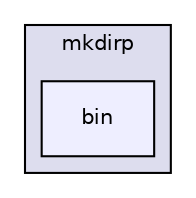 digraph "gulp-src/node_modules/gulp/node_modules/vinyl-fs/node_modules/mkdirp/bin" {
  compound=true
  node [ fontsize="10", fontname="Helvetica"];
  edge [ labelfontsize="10", labelfontname="Helvetica"];
  subgraph clusterdir_558c8ec8da9a71f4cb8376cfedc55265 {
    graph [ bgcolor="#ddddee", pencolor="black", label="mkdirp" fontname="Helvetica", fontsize="10", URL="dir_558c8ec8da9a71f4cb8376cfedc55265.html"]
  dir_a90e4d6473189e7ac8de7540a3f0a48b [shape=box, label="bin", style="filled", fillcolor="#eeeeff", pencolor="black", URL="dir_a90e4d6473189e7ac8de7540a3f0a48b.html"];
  }
}
